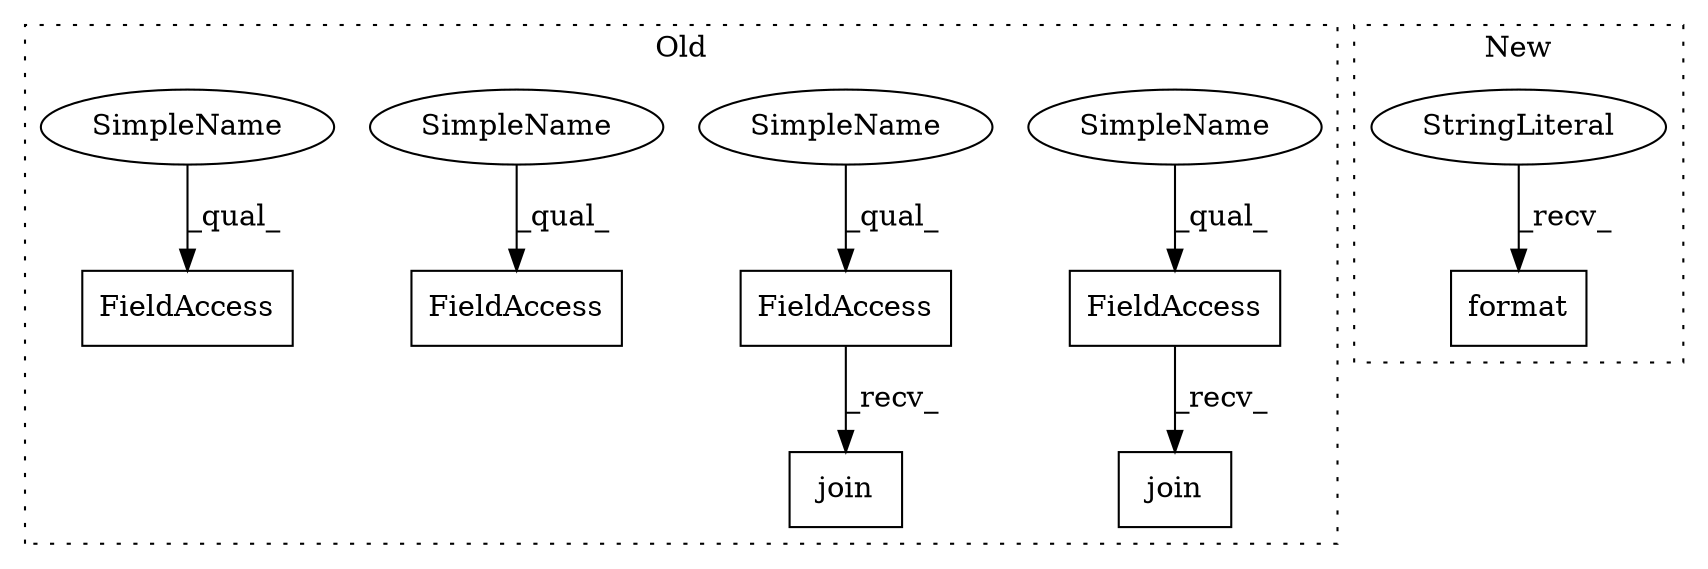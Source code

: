 digraph G {
subgraph cluster0 {
1 [label="join" a="32" s="4261,4279" l="5,1" shape="box"];
4 [label="FieldAccess" a="22" s="4253" l="7" shape="box"];
5 [label="FieldAccess" a="22" s="5106" l="7" shape="box"];
6 [label="FieldAccess" a="22" s="4927" l="7" shape="box"];
7 [label="FieldAccess" a="22" s="4432" l="7" shape="box"];
8 [label="join" a="32" s="5114,5132" l="5,1" shape="box"];
9 [label="SimpleName" a="42" s="4253" l="2" shape="ellipse"];
10 [label="SimpleName" a="42" s="5106" l="2" shape="ellipse"];
11 [label="SimpleName" a="42" s="4927" l="2" shape="ellipse"];
12 [label="SimpleName" a="42" s="4432" l="2" shape="ellipse"];
label = "Old";
style="dotted";
}
subgraph cluster1 {
2 [label="format" a="32" s="5448,5463" l="7,1" shape="box"];
3 [label="StringLiteral" a="45" s="5395" l="52" shape="ellipse"];
label = "New";
style="dotted";
}
3 -> 2 [label="_recv_"];
4 -> 1 [label="_recv_"];
5 -> 8 [label="_recv_"];
9 -> 4 [label="_qual_"];
10 -> 5 [label="_qual_"];
11 -> 6 [label="_qual_"];
12 -> 7 [label="_qual_"];
}